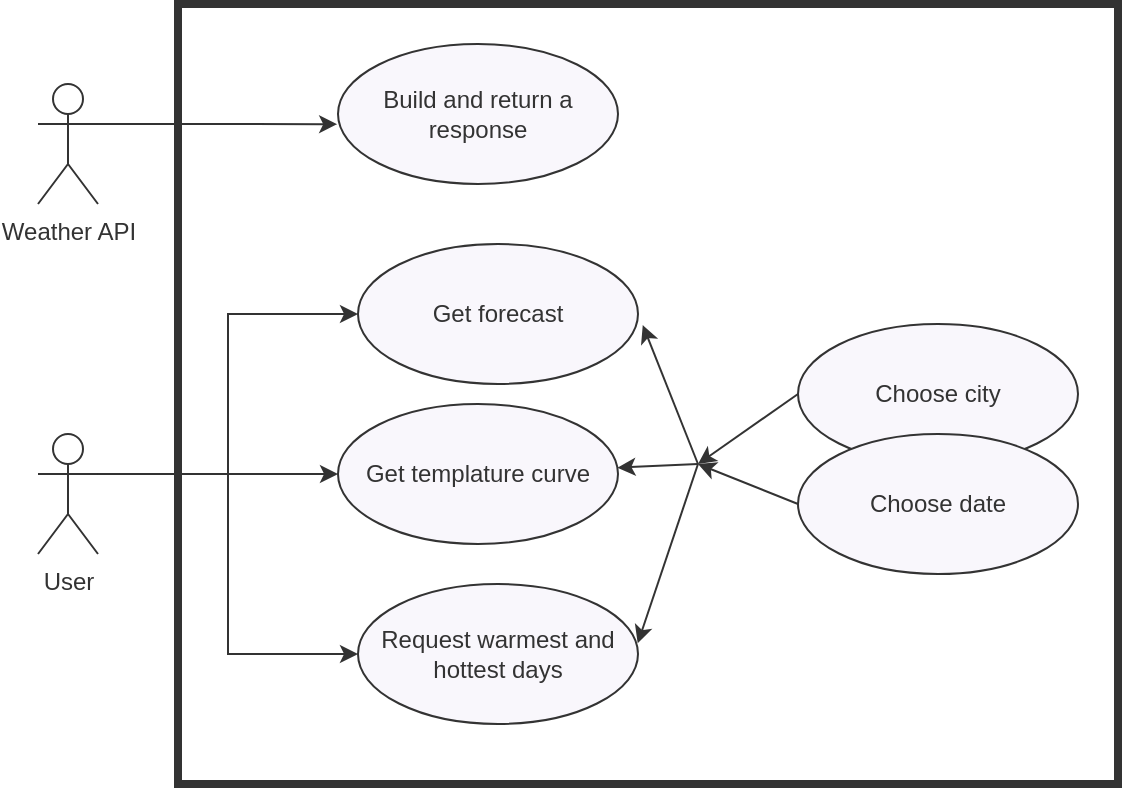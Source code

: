 <mxfile version="13.10.0" type="embed">
    <diagram id="v-YHf5ZLK14Uq4fwWTL8" name="Page-1">
        <mxGraphModel dx="850" dy="654" grid="1" gridSize="10" guides="1" tooltips="1" connect="1" arrows="1" fold="1" page="1" pageScale="1" pageWidth="850" pageHeight="1100" background="#ffffff" math="0" shadow="0">
            <root>
                <mxCell id="0"/>
                <mxCell id="1" parent="0"/>
                <mxCell id="48" value="" style="rounded=0;whiteSpace=wrap;html=1;fillColor=none;strokeColor=#333333;strokeWidth=4;" parent="1" vertex="1">
                    <mxGeometry x="250" y="40" width="470" height="390" as="geometry"/>
                </mxCell>
                <mxCell id="5" value="User" style="shape=umlActor;verticalLabelPosition=bottom;verticalAlign=top;html=1;labelBackgroundColor=none;strokeColor=#333333;fontColor=#333333;" parent="1" vertex="1">
                    <mxGeometry x="180" y="255" width="30" height="60" as="geometry"/>
                </mxCell>
                <mxCell id="35" style="edgeStyle=orthogonalEdgeStyle;rounded=0;orthogonalLoop=1;jettySize=auto;html=1;exitX=1;exitY=0.333;exitDx=0;exitDy=0;exitPerimeter=0;labelBackgroundColor=none;fontColor=#333333;strokeColor=#333333;entryX=-0.003;entryY=0.573;entryDx=0;entryDy=0;entryPerimeter=0;" parent="1" source="6" target="30" edge="1">
                    <mxGeometry relative="1" as="geometry">
                        <mxPoint x="310" y="80" as="targetPoint"/>
                    </mxGeometry>
                </mxCell>
                <mxCell id="6" value="Weather API" style="shape=umlActor;verticalLabelPosition=bottom;verticalAlign=top;html=1;labelBackgroundColor=none;strokeColor=#333333;fontColor=#333333;" parent="1" vertex="1">
                    <mxGeometry x="180" y="80" width="30" height="60" as="geometry"/>
                </mxCell>
                <mxCell id="30" value="Build and return a response" style="ellipse;whiteSpace=wrap;html=1;labelBackgroundColor=none;strokeColor=#333333;fontColor=#333333;fillColor=#F9F7FC;" parent="1" vertex="1">
                    <mxGeometry x="330" y="60" width="140" height="70" as="geometry"/>
                </mxCell>
                <mxCell id="39" value="Choose city" style="ellipse;whiteSpace=wrap;html=1;labelBackgroundColor=none;strokeColor=#333333;fontColor=#333333;fillColor=#F9F7FC;" parent="1" vertex="1">
                    <mxGeometry x="560" y="200" width="140" height="70" as="geometry"/>
                </mxCell>
                <mxCell id="40" value="Choose date" style="ellipse;whiteSpace=wrap;html=1;labelBackgroundColor=none;strokeColor=#333333;fontColor=#333333;fillColor=#F9F7FC;" parent="1" vertex="1">
                    <mxGeometry x="560" y="255" width="140" height="70" as="geometry"/>
                </mxCell>
                <mxCell id="41" value="Request warmest and hottest days" style="ellipse;whiteSpace=wrap;html=1;labelBackgroundColor=none;strokeColor=#333333;fontColor=#333333;fillColor=#F9F7FC;" parent="1" vertex="1">
                    <mxGeometry x="340" y="330" width="140" height="70" as="geometry"/>
                </mxCell>
                <mxCell id="46" style="edgeStyle=orthogonalEdgeStyle;rounded=0;orthogonalLoop=1;jettySize=auto;html=1;exitX=1;exitY=0.333;exitDx=0;exitDy=0;exitPerimeter=0;entryX=0;entryY=0.5;entryDx=0;entryDy=0;labelBackgroundColor=none;strokeColor=#333333;fontColor=#333333;" parent="1" source="5" target="41" edge="1">
                    <mxGeometry relative="1" as="geometry">
                        <mxPoint x="230" y="295" as="sourcePoint"/>
                        <mxPoint x="360" y="215" as="targetPoint"/>
                    </mxGeometry>
                </mxCell>
                <mxCell id="52" value="Get forecast" style="ellipse;whiteSpace=wrap;html=1;labelBackgroundColor=none;strokeColor=#333333;fontColor=#333333;fillColor=#F9F7FC;" vertex="1" parent="1">
                    <mxGeometry x="340" y="160" width="140" height="70" as="geometry"/>
                </mxCell>
                <mxCell id="53" value="Get templature curve" style="ellipse;whiteSpace=wrap;html=1;labelBackgroundColor=none;strokeColor=#333333;fontColor=#333333;fillColor=#F9F7FC;" vertex="1" parent="1">
                    <mxGeometry x="330" y="240" width="140" height="70" as="geometry"/>
                </mxCell>
                <mxCell id="54" style="edgeStyle=orthogonalEdgeStyle;rounded=0;orthogonalLoop=1;jettySize=auto;html=1;exitX=1;exitY=0.333;exitDx=0;exitDy=0;exitPerimeter=0;entryX=0;entryY=0.5;entryDx=0;entryDy=0;labelBackgroundColor=none;strokeColor=#333333;fontColor=#333333;" edge="1" parent="1" source="5" target="53">
                    <mxGeometry relative="1" as="geometry">
                        <mxPoint x="220" y="285" as="sourcePoint"/>
                        <mxPoint x="350" y="375" as="targetPoint"/>
                    </mxGeometry>
                </mxCell>
                <mxCell id="55" style="edgeStyle=orthogonalEdgeStyle;rounded=0;orthogonalLoop=1;jettySize=auto;html=1;entryX=0;entryY=0.5;entryDx=0;entryDy=0;labelBackgroundColor=none;strokeColor=#333333;fontColor=#333333;exitX=1;exitY=0.333;exitDx=0;exitDy=0;exitPerimeter=0;" edge="1" parent="1" source="5" target="52">
                    <mxGeometry relative="1" as="geometry">
                        <mxPoint x="220" y="250" as="sourcePoint"/>
                        <mxPoint x="340" y="285" as="targetPoint"/>
                    </mxGeometry>
                </mxCell>
                <mxCell id="56" value="" style="endArrow=classic;html=1;exitX=0;exitY=0.5;exitDx=0;exitDy=0;strokeColor=#333333;" edge="1" parent="1" source="40">
                    <mxGeometry width="50" height="50" relative="1" as="geometry">
                        <mxPoint x="520" y="270" as="sourcePoint"/>
                        <mxPoint x="510" y="270" as="targetPoint"/>
                    </mxGeometry>
                </mxCell>
                <mxCell id="57" value="" style="endArrow=classic;html=1;exitX=0;exitY=0.5;exitDx=0;exitDy=0;strokeColor=#333333;" edge="1" parent="1" source="39">
                    <mxGeometry width="50" height="50" relative="1" as="geometry">
                        <mxPoint x="570.0" y="300" as="sourcePoint"/>
                        <mxPoint x="510" y="270" as="targetPoint"/>
                    </mxGeometry>
                </mxCell>
                <mxCell id="58" value="" style="endArrow=classic;html=1;strokeColor=#333333;" edge="1" parent="1" target="53">
                    <mxGeometry width="50" height="50" relative="1" as="geometry">
                        <mxPoint x="510" y="270" as="sourcePoint"/>
                        <mxPoint x="530" y="290" as="targetPoint"/>
                    </mxGeometry>
                </mxCell>
                <mxCell id="59" value="" style="endArrow=classic;html=1;strokeColor=#333333;entryX=1.017;entryY=0.579;entryDx=0;entryDy=0;entryPerimeter=0;" edge="1" parent="1" target="52">
                    <mxGeometry width="50" height="50" relative="1" as="geometry">
                        <mxPoint x="510" y="270" as="sourcePoint"/>
                        <mxPoint x="479.713" y="281.831" as="targetPoint"/>
                    </mxGeometry>
                </mxCell>
                <mxCell id="60" value="" style="endArrow=classic;html=1;strokeColor=#333333;entryX=0.999;entryY=0.424;entryDx=0;entryDy=0;entryPerimeter=0;" edge="1" parent="1" target="41">
                    <mxGeometry width="50" height="50" relative="1" as="geometry">
                        <mxPoint x="510" y="270" as="sourcePoint"/>
                        <mxPoint x="489.713" y="291.831" as="targetPoint"/>
                    </mxGeometry>
                </mxCell>
            </root>
        </mxGraphModel>
    </diagram>
</mxfile>
